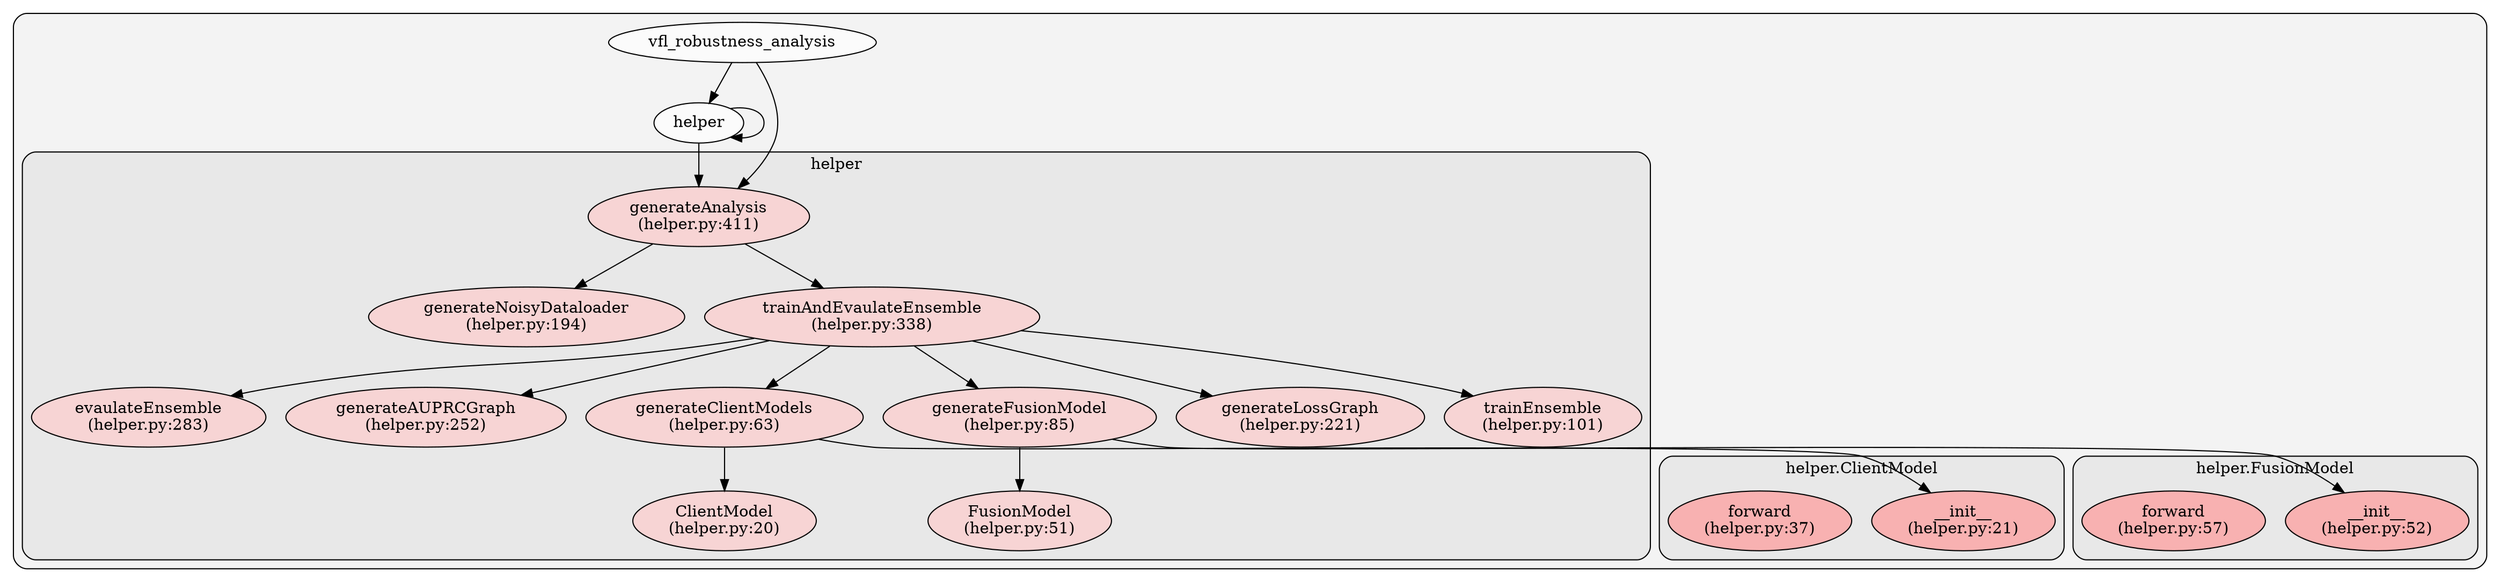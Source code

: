 digraph G {
    graph [rankdir=TB, clusterrank="local"];
    subgraph cluster_G {

        graph [style="filled,rounded",fillcolor="#80808018", label=""];
        helper [label="helper", style="filled", fillcolor="#ffffffb2", fontcolor="#000000", group="0"];
        vfl_robustness_analysis [label="vfl_robustness_analysis", style="filled", fillcolor="#ffffffb2", fontcolor="#000000", group="1"];
        subgraph cluster_helper {

            graph [style="filled,rounded",fillcolor="#80808018", label="helper"];
            helper__ClientModel [label="ClientModel\n(helper.py:20)", style="filled", fillcolor="#feccccb2", fontcolor="#000000", group="0"];
            helper__FusionModel [label="FusionModel\n(helper.py:51)", style="filled", fillcolor="#feccccb2", fontcolor="#000000", group="0"];
            helper__evaulateEnsemble [label="evaulateEnsemble\n(helper.py:283)", style="filled", fillcolor="#feccccb2", fontcolor="#000000", group="0"];
            helper__generateAUPRCGraph [label="generateAUPRCGraph\n(helper.py:252)", style="filled", fillcolor="#feccccb2", fontcolor="#000000", group="0"];
            helper__generateAnalysis [label="generateAnalysis\n(helper.py:411)", style="filled", fillcolor="#feccccb2", fontcolor="#000000", group="0"];
            helper__generateClientModels [label="generateClientModels\n(helper.py:63)", style="filled", fillcolor="#feccccb2", fontcolor="#000000", group="0"];
            helper__generateFusionModel [label="generateFusionModel\n(helper.py:85)", style="filled", fillcolor="#feccccb2", fontcolor="#000000", group="0"];
            helper__generateLossGraph [label="generateLossGraph\n(helper.py:221)", style="filled", fillcolor="#feccccb2", fontcolor="#000000", group="0"];
            helper__generateNoisyDataloader [label="generateNoisyDataloader\n(helper.py:194)", style="filled", fillcolor="#feccccb2", fontcolor="#000000", group="0"];
            helper__trainAndEvaulateEnsemble [label="trainAndEvaulateEnsemble\n(helper.py:338)", style="filled", fillcolor="#feccccb2", fontcolor="#000000", group="0"];
            helper__trainEnsemble [label="trainEnsemble\n(helper.py:101)", style="filled", fillcolor="#feccccb2", fontcolor="#000000", group="0"];
        }
        subgraph cluster_helper__ClientModel {

            graph [style="filled,rounded",fillcolor="#80808018", label="helper.ClientModel"];
            helper__ClientModel____init__ [label="__init__\n(helper.py:21)", style="filled", fillcolor="#ff9999b2", fontcolor="#000000", group="0"];
            helper__ClientModel__forward [label="forward\n(helper.py:37)", style="filled", fillcolor="#ff9999b2", fontcolor="#000000", group="0"];
        }
        subgraph cluster_helper__FusionModel {

            graph [style="filled,rounded",fillcolor="#80808018", label="helper.FusionModel"];
            helper__FusionModel____init__ [label="__init__\n(helper.py:52)", style="filled", fillcolor="#ff9999b2", fontcolor="#000000", group="0"];
            helper__FusionModel__forward [label="forward\n(helper.py:57)", style="filled", fillcolor="#ff9999b2", fontcolor="#000000", group="0"];
        }
    }
        helper -> helper [style="solid", color="#000000"];
        helper -> helper__generateAnalysis [style="solid", color="#000000"];
        helper__generateClientModels -> helper__ClientModel____init__ [style="solid", color="#000000"];
        helper__generateClientModels -> helper__ClientModel [style="solid", color="#000000"];
        helper__generateFusionModel -> helper__FusionModel [style="solid", color="#000000"];
        helper__generateFusionModel -> helper__FusionModel____init__ [style="solid", color="#000000"];
        helper__trainAndEvaulateEnsemble -> helper__trainEnsemble [style="solid", color="#000000"];
        helper__trainAndEvaulateEnsemble -> helper__generateLossGraph [style="solid", color="#000000"];
        helper__trainAndEvaulateEnsemble -> helper__generateClientModels [style="solid", color="#000000"];
        helper__trainAndEvaulateEnsemble -> helper__generateAUPRCGraph [style="solid", color="#000000"];
        helper__trainAndEvaulateEnsemble -> helper__evaulateEnsemble [style="solid", color="#000000"];
        helper__trainAndEvaulateEnsemble -> helper__generateFusionModel [style="solid", color="#000000"];
        helper__generateAnalysis -> helper__trainAndEvaulateEnsemble [style="solid", color="#000000"];
        helper__generateAnalysis -> helper__generateNoisyDataloader [style="solid", color="#000000"];
        vfl_robustness_analysis -> helper [style="solid", color="#000000"];
        vfl_robustness_analysis -> helper__generateAnalysis [style="solid", color="#000000"];
    }
